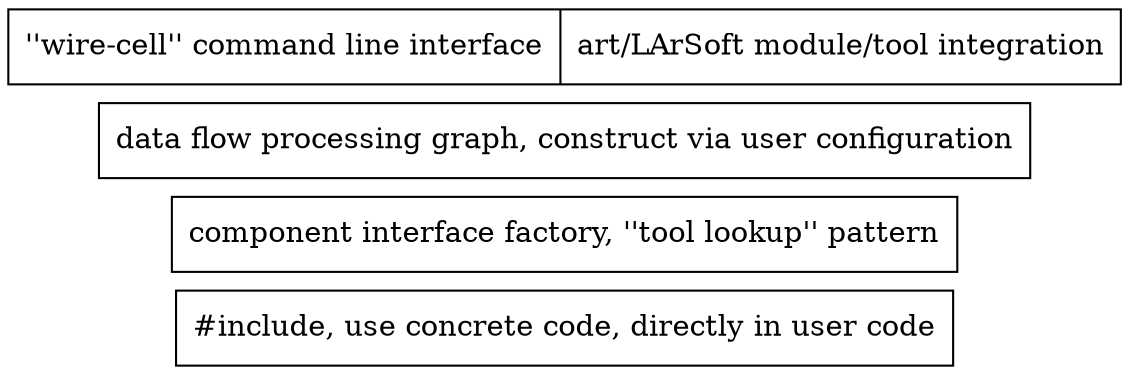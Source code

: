digraph layers {
        ranksep=0.1
        node[shape=record]

        integ[label="{''wire-cell'' command line interface}|{art/LArSoft module/tool integration}"]
        config[label="data flow processing graph, construct via user configuration"]
        inter[label="component interface factory, ''tool lookup'' pattern"]
        code[label="#include, use concrete code, directly in user code"]


        edge[style=invis]
        integ->config->inter->code
}
